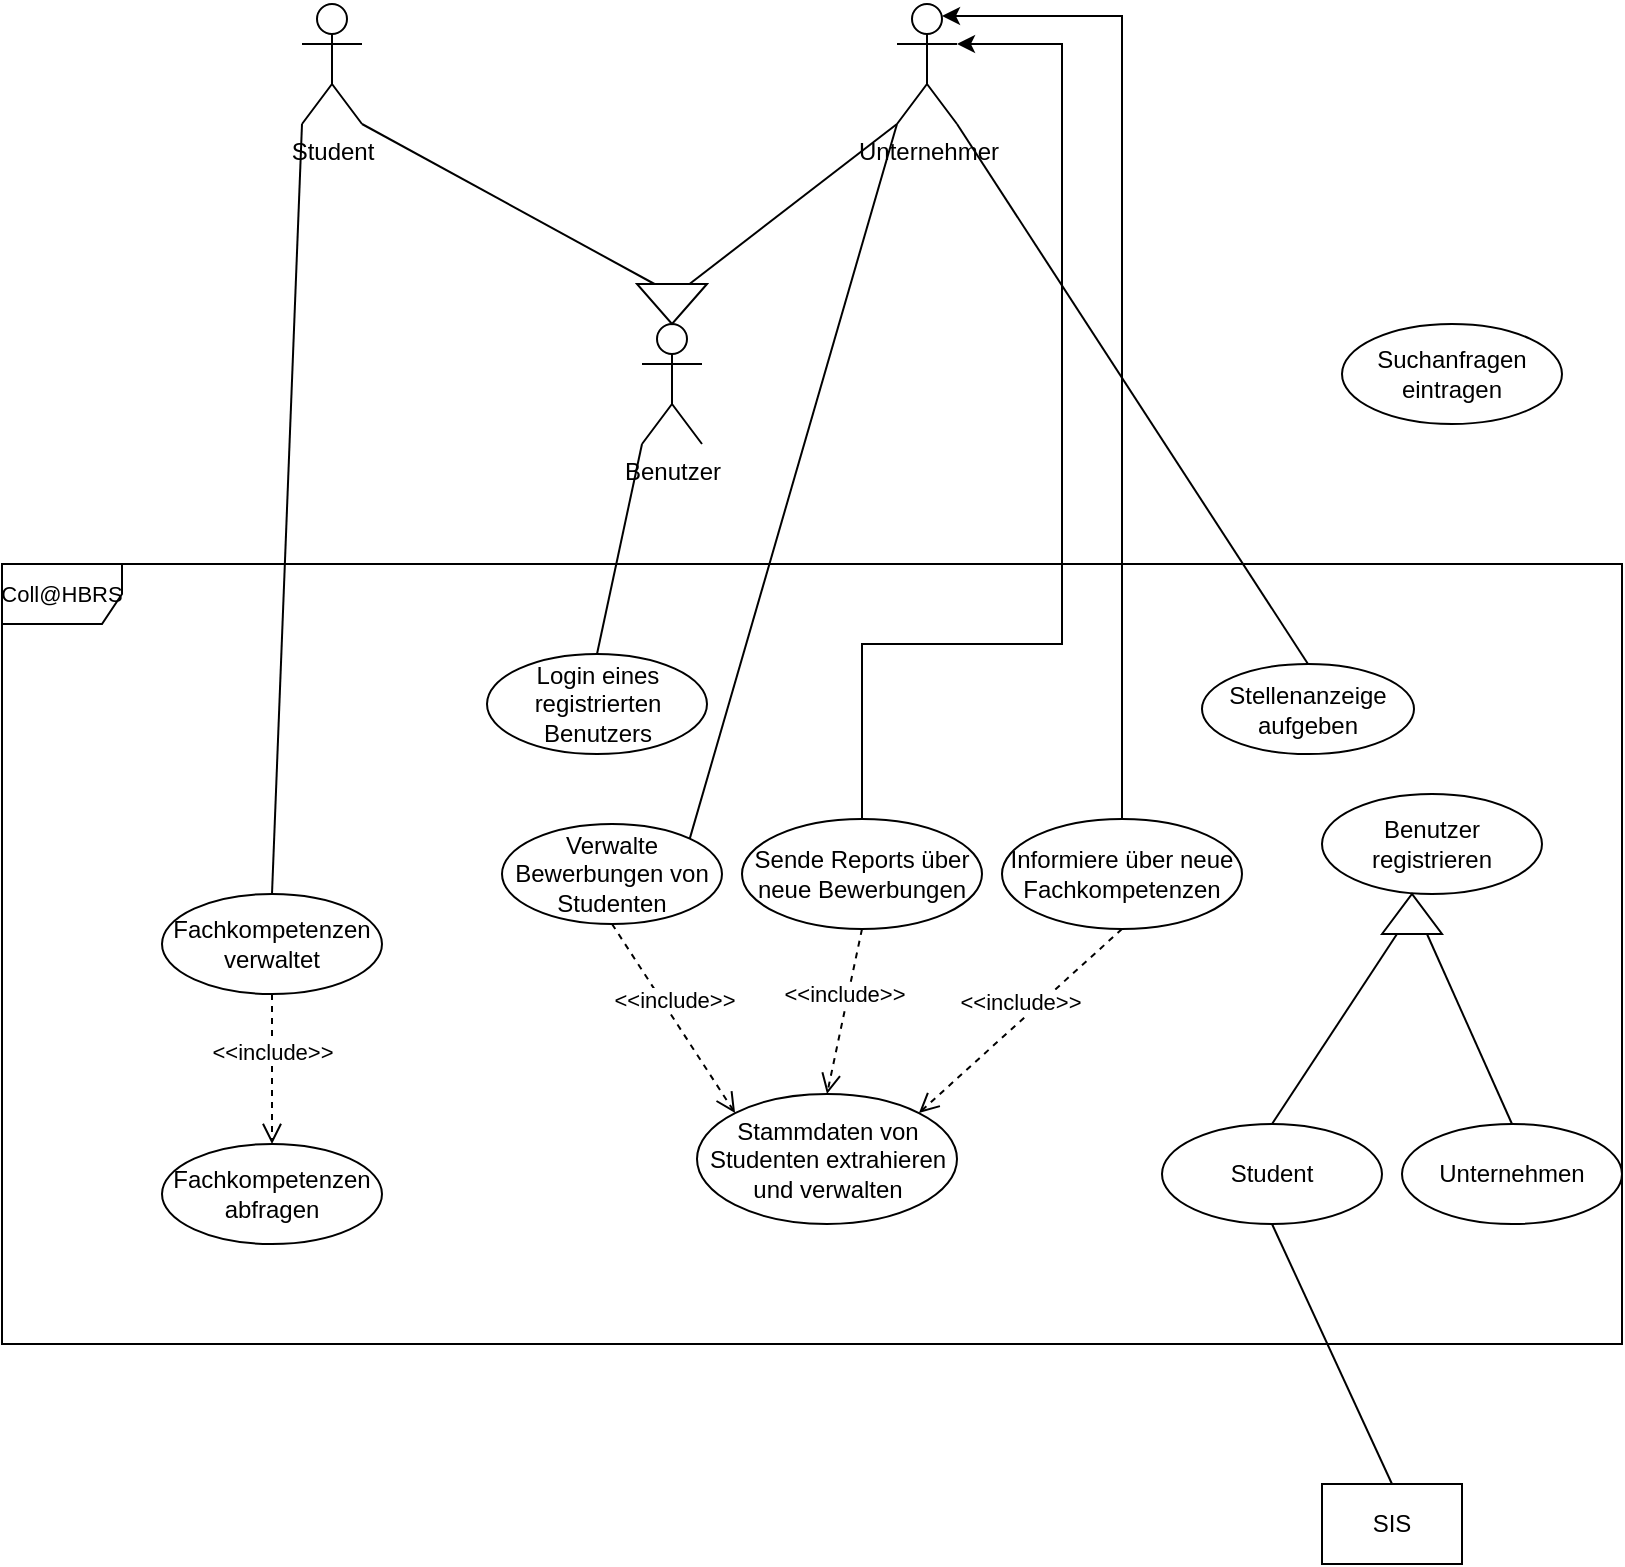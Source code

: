 <mxfile version="14.0.1" type="github">
  <diagram id="Idni9gt48yzOjo8QUFbK" name="Page-1">
    <mxGraphModel dx="1422" dy="794" grid="1" gridSize="10" guides="1" tooltips="1" connect="1" arrows="1" fold="1" page="1" pageScale="1" pageWidth="827" pageHeight="1169" math="0" shadow="0">
      <root>
        <mxCell id="0" />
        <mxCell id="1" parent="0" />
        <mxCell id="I6kVfwnH48Mdd5yuerV_-1" value="Student" style="shape=umlActor;verticalLabelPosition=bottom;verticalAlign=top;html=1;" parent="1" vertex="1">
          <mxGeometry x="160" y="30" width="30" height="60" as="geometry" />
        </mxCell>
        <mxCell id="I6kVfwnH48Mdd5yuerV_-5" value="&lt;font style=&quot;font-size: 11px&quot;&gt;Coll@HBRS&lt;/font&gt;" style="shape=umlFrame;whiteSpace=wrap;html=1;" parent="1" vertex="1">
          <mxGeometry x="10" y="310" width="810" height="390" as="geometry" />
        </mxCell>
        <mxCell id="I6kVfwnH48Mdd5yuerV_-6" value="Unternehmer" style="shape=umlActor;verticalLabelPosition=bottom;verticalAlign=top;html=1;direction=east;" parent="1" vertex="1">
          <mxGeometry x="457.5" y="30" width="30" height="60" as="geometry" />
        </mxCell>
        <mxCell id="I6kVfwnH48Mdd5yuerV_-7" value="Benutzer" style="shape=umlActor;verticalLabelPosition=bottom;verticalAlign=top;html=1;" parent="1" vertex="1">
          <mxGeometry x="330" y="190" width="30" height="60" as="geometry" />
        </mxCell>
        <mxCell id="I6kVfwnH48Mdd5yuerV_-10" value="" style="triangle;whiteSpace=wrap;html=1;direction=south;" parent="1" vertex="1">
          <mxGeometry x="327.5" y="170" width="35" height="20" as="geometry" />
        </mxCell>
        <mxCell id="I6kVfwnH48Mdd5yuerV_-11" value="Login eines registrierten Benutzers" style="ellipse;whiteSpace=wrap;html=1;" parent="1" vertex="1">
          <mxGeometry x="252.5" y="355" width="110" height="50" as="geometry" />
        </mxCell>
        <mxCell id="I6kVfwnH48Mdd5yuerV_-12" value="Benutzer registrieren" style="ellipse;whiteSpace=wrap;html=1;" parent="1" vertex="1">
          <mxGeometry x="670" y="425" width="110" height="50" as="geometry" />
        </mxCell>
        <mxCell id="I6kVfwnH48Mdd5yuerV_-13" value="Suchanfragen eintragen" style="ellipse;whiteSpace=wrap;html=1;" parent="1" vertex="1">
          <mxGeometry x="680" y="190" width="110" height="50" as="geometry" />
        </mxCell>
        <mxCell id="I6kVfwnH48Mdd5yuerV_-14" value="Unternehmen" style="ellipse;whiteSpace=wrap;html=1;" parent="1" vertex="1">
          <mxGeometry x="710" y="590" width="110" height="50" as="geometry" />
        </mxCell>
        <mxCell id="I6kVfwnH48Mdd5yuerV_-15" value="Student" style="ellipse;whiteSpace=wrap;html=1;" parent="1" vertex="1">
          <mxGeometry x="590" y="590" width="110" height="50" as="geometry" />
        </mxCell>
        <mxCell id="I6kVfwnH48Mdd5yuerV_-16" value="" style="endArrow=none;html=1;entryX=0;entryY=1;entryDx=0;entryDy=0;entryPerimeter=0;exitX=0.5;exitY=0;exitDx=0;exitDy=0;" parent="1" source="I6kVfwnH48Mdd5yuerV_-11" target="I6kVfwnH48Mdd5yuerV_-7" edge="1">
          <mxGeometry width="50" height="50" relative="1" as="geometry">
            <mxPoint x="390" y="400" as="sourcePoint" />
            <mxPoint x="440" y="350" as="targetPoint" />
          </mxGeometry>
        </mxCell>
        <mxCell id="I6kVfwnH48Mdd5yuerV_-17" value="SIS" style="rounded=0;whiteSpace=wrap;html=1;" parent="1" vertex="1">
          <mxGeometry x="670" y="770" width="70" height="40" as="geometry" />
        </mxCell>
        <mxCell id="I6kVfwnH48Mdd5yuerV_-18" value="" style="endArrow=none;html=1;exitX=0.5;exitY=0;exitDx=0;exitDy=0;entryX=0.5;entryY=1;entryDx=0;entryDy=0;" parent="1" source="I6kVfwnH48Mdd5yuerV_-17" target="I6kVfwnH48Mdd5yuerV_-15" edge="1">
          <mxGeometry width="50" height="50" relative="1" as="geometry">
            <mxPoint x="390" y="700" as="sourcePoint" />
            <mxPoint x="440" y="650" as="targetPoint" />
          </mxGeometry>
        </mxCell>
        <mxCell id="I6kVfwnH48Mdd5yuerV_-19" value="" style="triangle;whiteSpace=wrap;html=1;direction=north;" parent="1" vertex="1">
          <mxGeometry x="700" y="475" width="30" height="20" as="geometry" />
        </mxCell>
        <mxCell id="I6kVfwnH48Mdd5yuerV_-20" value="" style="endArrow=none;html=1;exitX=0.5;exitY=0;exitDx=0;exitDy=0;entryX=0;entryY=0.25;entryDx=0;entryDy=0;" parent="1" source="I6kVfwnH48Mdd5yuerV_-15" target="I6kVfwnH48Mdd5yuerV_-19" edge="1">
          <mxGeometry width="50" height="50" relative="1" as="geometry">
            <mxPoint x="390" y="500" as="sourcePoint" />
            <mxPoint x="440" y="450" as="targetPoint" />
          </mxGeometry>
        </mxCell>
        <mxCell id="I6kVfwnH48Mdd5yuerV_-21" value="" style="endArrow=none;html=1;exitX=0.5;exitY=0;exitDx=0;exitDy=0;entryX=0;entryY=0.75;entryDx=0;entryDy=0;" parent="1" source="I6kVfwnH48Mdd5yuerV_-14" target="I6kVfwnH48Mdd5yuerV_-19" edge="1">
          <mxGeometry width="50" height="50" relative="1" as="geometry">
            <mxPoint x="495" y="600" as="sourcePoint" />
            <mxPoint x="557.5" y="490" as="targetPoint" />
          </mxGeometry>
        </mxCell>
        <mxCell id="I6kVfwnH48Mdd5yuerV_-22" value="" style="endArrow=none;html=1;entryX=0;entryY=1;entryDx=0;entryDy=0;entryPerimeter=0;exitX=0;exitY=0.25;exitDx=0;exitDy=0;" parent="1" source="I6kVfwnH48Mdd5yuerV_-10" target="I6kVfwnH48Mdd5yuerV_-6" edge="1">
          <mxGeometry width="50" height="50" relative="1" as="geometry">
            <mxPoint x="390" y="200" as="sourcePoint" />
            <mxPoint x="440" y="150" as="targetPoint" />
          </mxGeometry>
        </mxCell>
        <mxCell id="I6kVfwnH48Mdd5yuerV_-23" value="" style="endArrow=none;html=1;entryX=0;entryY=0.75;entryDx=0;entryDy=0;exitX=1;exitY=1;exitDx=0;exitDy=0;exitPerimeter=0;" parent="1" source="I6kVfwnH48Mdd5yuerV_-1" target="I6kVfwnH48Mdd5yuerV_-10" edge="1">
          <mxGeometry width="50" height="50" relative="1" as="geometry">
            <mxPoint x="363.75" y="180" as="sourcePoint" />
            <mxPoint x="490" y="170" as="targetPoint" />
          </mxGeometry>
        </mxCell>
        <mxCell id="I6kVfwnH48Mdd5yuerV_-24" value="Fachkompetenzen verwaltet" style="ellipse;whiteSpace=wrap;html=1;" parent="1" vertex="1">
          <mxGeometry x="90" y="475" width="110" height="50" as="geometry" />
        </mxCell>
        <mxCell id="I6kVfwnH48Mdd5yuerV_-25" value="" style="endArrow=none;html=1;entryX=0;entryY=1;entryDx=0;entryDy=0;entryPerimeter=0;exitX=0.5;exitY=0;exitDx=0;exitDy=0;" parent="1" source="I6kVfwnH48Mdd5yuerV_-24" target="I6kVfwnH48Mdd5yuerV_-1" edge="1">
          <mxGeometry width="50" height="50" relative="1" as="geometry">
            <mxPoint x="139" y="440" as="sourcePoint" />
            <mxPoint x="480" y="590" as="targetPoint" />
          </mxGeometry>
        </mxCell>
        <mxCell id="2BaVzF96S5Z35MbNFWjq-1" value="Stellenanzeige aufgeben" style="ellipse;whiteSpace=wrap;html=1;" vertex="1" parent="1">
          <mxGeometry x="610" y="360" width="106" height="45" as="geometry" />
        </mxCell>
        <mxCell id="2BaVzF96S5Z35MbNFWjq-2" value="" style="endArrow=none;html=1;entryX=1;entryY=1;entryDx=0;entryDy=0;exitX=0.5;exitY=0;exitDx=0;exitDy=0;entryPerimeter=0;" edge="1" parent="1" source="2BaVzF96S5Z35MbNFWjq-1" target="I6kVfwnH48Mdd5yuerV_-6">
          <mxGeometry width="50" height="50" relative="1" as="geometry">
            <mxPoint x="630" y="590" as="sourcePoint" />
            <mxPoint x="440" y="350" as="targetPoint" />
          </mxGeometry>
        </mxCell>
        <mxCell id="2BaVzF96S5Z35MbNFWjq-3" value="Fachkompetenzen abfragen" style="ellipse;whiteSpace=wrap;html=1;" vertex="1" parent="1">
          <mxGeometry x="90" y="600" width="110" height="50" as="geometry" />
        </mxCell>
        <mxCell id="2BaVzF96S5Z35MbNFWjq-4" value="&amp;lt;&amp;lt;include&amp;gt;&amp;gt;" style="html=1;verticalAlign=bottom;endArrow=open;dashed=1;endSize=8;entryX=0.5;entryY=0;entryDx=0;entryDy=0;exitX=0.5;exitY=1;exitDx=0;exitDy=0;" edge="1" parent="1" source="I6kVfwnH48Mdd5yuerV_-24" target="2BaVzF96S5Z35MbNFWjq-3">
          <mxGeometry relative="1" as="geometry">
            <mxPoint x="250" y="510" as="sourcePoint" />
            <mxPoint x="170" y="510" as="targetPoint" />
            <Array as="points" />
          </mxGeometry>
        </mxCell>
        <mxCell id="2BaVzF96S5Z35MbNFWjq-6" value="Stammdaten von Studenten extrahieren und verwalten" style="ellipse;whiteSpace=wrap;html=1;" vertex="1" parent="1">
          <mxGeometry x="357.5" y="575" width="130" height="65" as="geometry" />
        </mxCell>
        <mxCell id="2BaVzF96S5Z35MbNFWjq-8" value="Verwalte Bewerbungen von Studenten" style="ellipse;whiteSpace=wrap;html=1;" vertex="1" parent="1">
          <mxGeometry x="260" y="440" width="110" height="50" as="geometry" />
        </mxCell>
        <mxCell id="2BaVzF96S5Z35MbNFWjq-9" value="&amp;lt;&amp;lt;include&amp;gt;&amp;gt;" style="html=1;verticalAlign=bottom;endArrow=open;dashed=1;endSize=8;entryX=0;entryY=0;entryDx=0;entryDy=0;exitX=0.5;exitY=1;exitDx=0;exitDy=0;" edge="1" parent="1" source="2BaVzF96S5Z35MbNFWjq-8" target="2BaVzF96S5Z35MbNFWjq-6">
          <mxGeometry relative="1" as="geometry">
            <mxPoint x="155" y="535" as="sourcePoint" />
            <mxPoint x="155" y="610" as="targetPoint" />
            <Array as="points" />
          </mxGeometry>
        </mxCell>
        <mxCell id="2BaVzF96S5Z35MbNFWjq-17" style="edgeStyle=orthogonalEdgeStyle;rounded=0;orthogonalLoop=1;jettySize=auto;html=1;entryX=1;entryY=0.333;entryDx=0;entryDy=0;entryPerimeter=0;" edge="1" parent="1" source="2BaVzF96S5Z35MbNFWjq-10" target="I6kVfwnH48Mdd5yuerV_-6">
          <mxGeometry relative="1" as="geometry">
            <mxPoint x="540" y="80" as="targetPoint" />
            <Array as="points">
              <mxPoint x="440" y="350" />
              <mxPoint x="540" y="350" />
              <mxPoint x="540" y="50" />
            </Array>
          </mxGeometry>
        </mxCell>
        <mxCell id="2BaVzF96S5Z35MbNFWjq-10" value="Sende Reports über neue Bewerbungen" style="ellipse;whiteSpace=wrap;html=1;" vertex="1" parent="1">
          <mxGeometry x="380" y="437.5" width="120" height="55" as="geometry" />
        </mxCell>
        <mxCell id="2BaVzF96S5Z35MbNFWjq-11" value="&amp;lt;&amp;lt;include&amp;gt;&amp;gt;" style="html=1;verticalAlign=bottom;endArrow=open;dashed=1;endSize=8;entryX=0.5;entryY=0;entryDx=0;entryDy=0;exitX=0.5;exitY=1;exitDx=0;exitDy=0;" edge="1" parent="1" source="2BaVzF96S5Z35MbNFWjq-10" target="2BaVzF96S5Z35MbNFWjq-6">
          <mxGeometry relative="1" as="geometry">
            <mxPoint x="285" y="595" as="sourcePoint" />
            <mxPoint x="375" y="515" as="targetPoint" />
            <Array as="points" />
          </mxGeometry>
        </mxCell>
        <mxCell id="2BaVzF96S5Z35MbNFWjq-18" style="edgeStyle=orthogonalEdgeStyle;rounded=0;orthogonalLoop=1;jettySize=auto;html=1;" edge="1" parent="1" source="2BaVzF96S5Z35MbNFWjq-12">
          <mxGeometry relative="1" as="geometry">
            <mxPoint x="480" y="36" as="targetPoint" />
            <Array as="points">
              <mxPoint x="570" y="36" />
            </Array>
          </mxGeometry>
        </mxCell>
        <mxCell id="2BaVzF96S5Z35MbNFWjq-12" value="Informiere über neue Fachkompetenzen" style="ellipse;whiteSpace=wrap;html=1;" vertex="1" parent="1">
          <mxGeometry x="510" y="437.5" width="120" height="55" as="geometry" />
        </mxCell>
        <mxCell id="2BaVzF96S5Z35MbNFWjq-13" value="&amp;lt;&amp;lt;include&amp;gt;&amp;gt;" style="html=1;verticalAlign=bottom;endArrow=open;dashed=1;endSize=8;entryX=1;entryY=0;entryDx=0;entryDy=0;exitX=0.5;exitY=1;exitDx=0;exitDy=0;" edge="1" parent="1" source="2BaVzF96S5Z35MbNFWjq-12" target="2BaVzF96S5Z35MbNFWjq-6">
          <mxGeometry relative="1" as="geometry">
            <mxPoint x="510" y="585" as="sourcePoint" />
            <mxPoint x="485" y="505" as="targetPoint" />
            <Array as="points" />
          </mxGeometry>
        </mxCell>
        <mxCell id="2BaVzF96S5Z35MbNFWjq-16" value="" style="endArrow=none;html=1;exitX=1;exitY=0;exitDx=0;exitDy=0;entryX=0;entryY=1;entryDx=0;entryDy=0;entryPerimeter=0;" edge="1" parent="1" source="2BaVzF96S5Z35MbNFWjq-8" target="I6kVfwnH48Mdd5yuerV_-6">
          <mxGeometry width="50" height="50" relative="1" as="geometry">
            <mxPoint x="580" y="447.5" as="sourcePoint" />
            <mxPoint x="490" y="100" as="targetPoint" />
          </mxGeometry>
        </mxCell>
      </root>
    </mxGraphModel>
  </diagram>
</mxfile>

